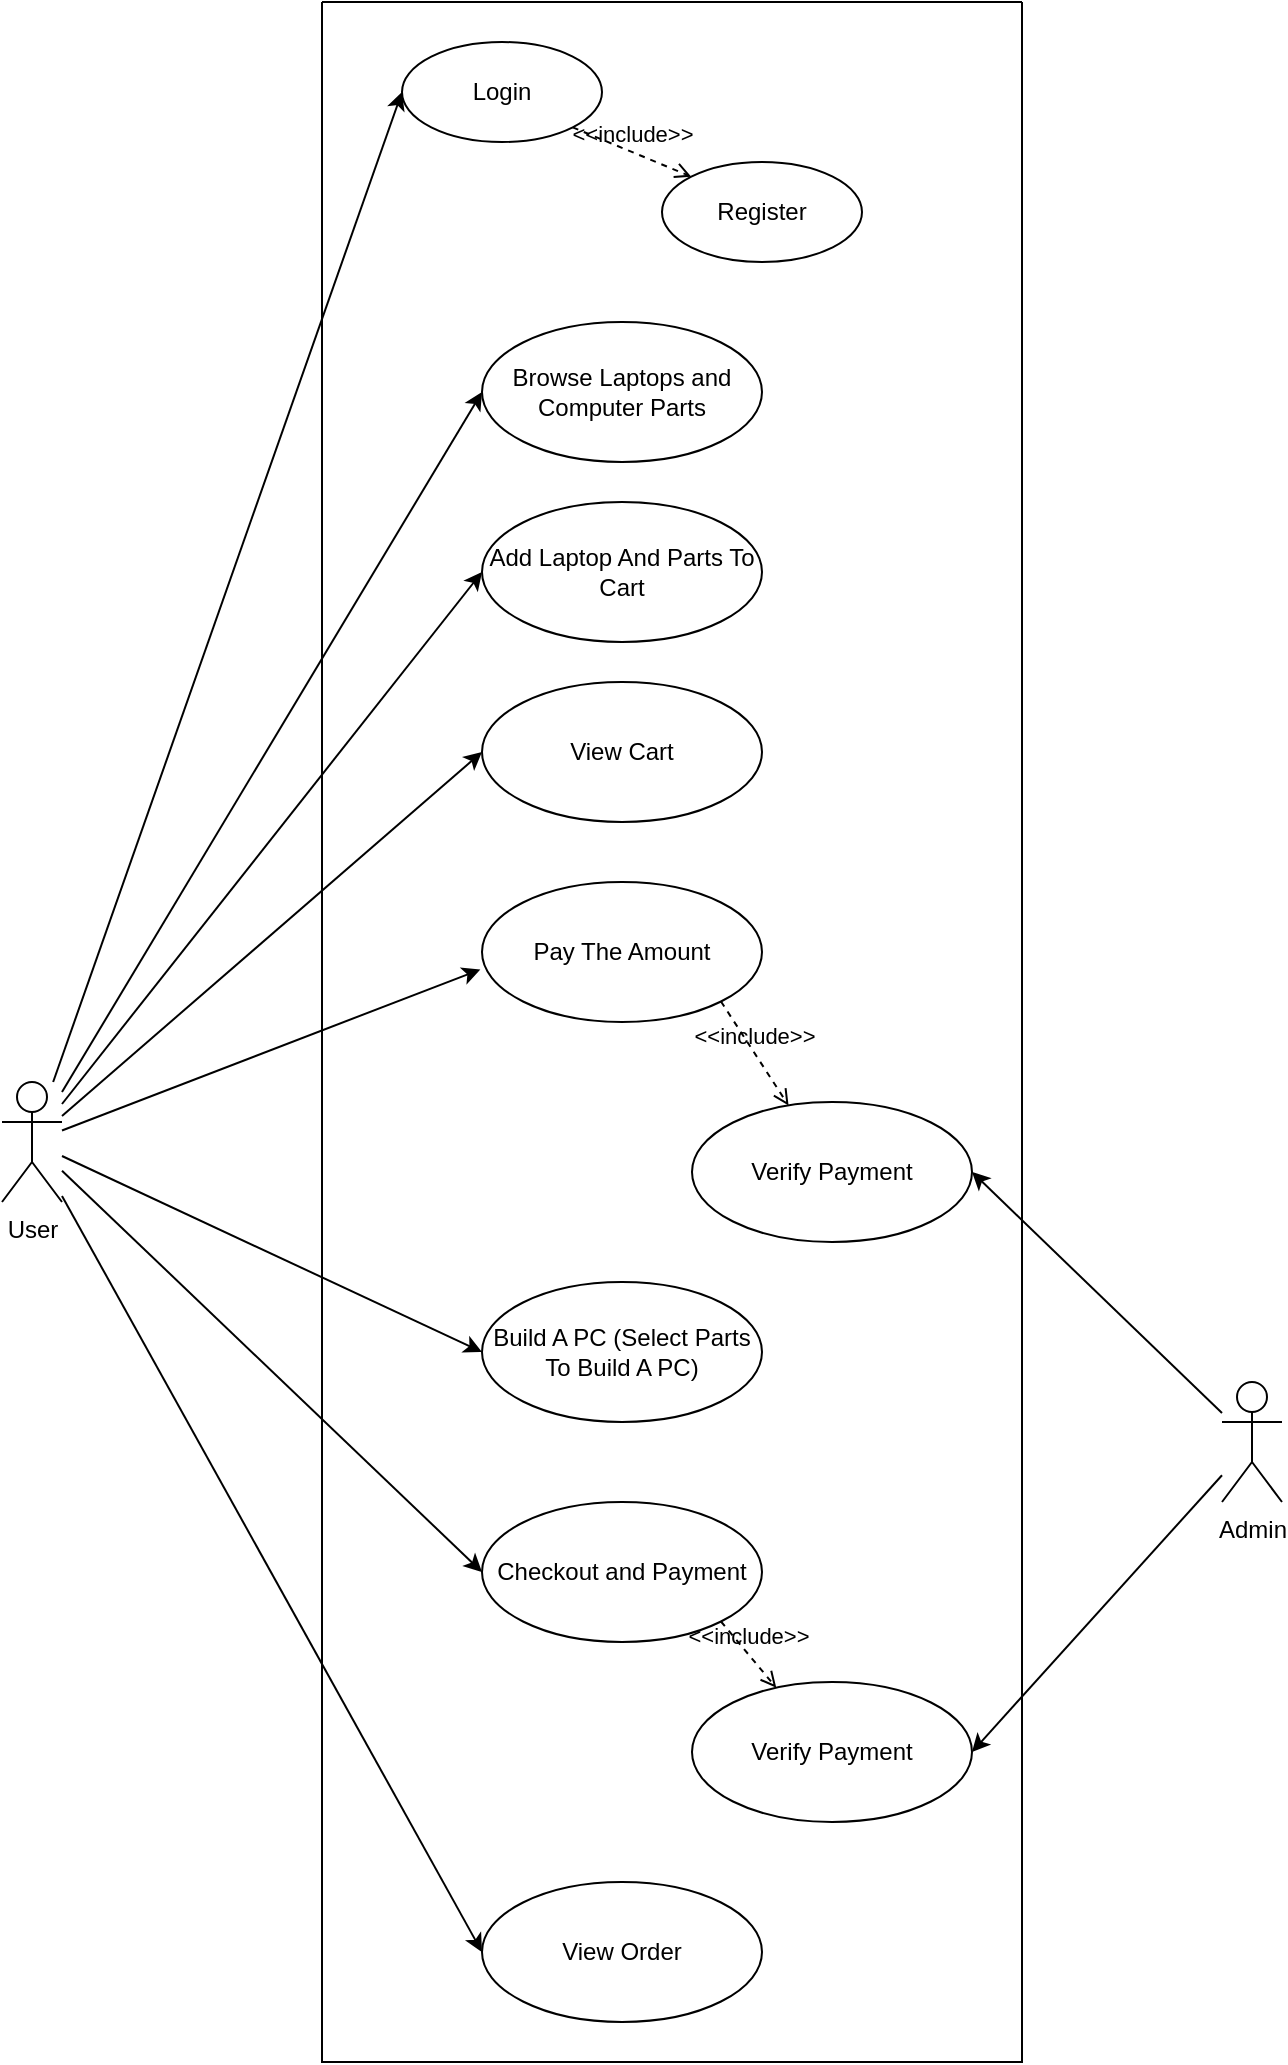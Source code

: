 <mxfile>
    <diagram id="R5AOQNsurblLk1bkEFmX" name="Page-1">
        <mxGraphModel dx="1658" dy="949" grid="1" gridSize="10" guides="1" tooltips="1" connect="1" arrows="1" fold="1" page="1" pageScale="1" pageWidth="850" pageHeight="1100" math="0" shadow="0">
            <root>
                <mxCell id="0"/>
                <mxCell id="1" parent="0"/>
                <mxCell id="3" value="" style="swimlane;startSize=0;" vertex="1" parent="1">
                    <mxGeometry x="240" y="10" width="350" height="1030" as="geometry"/>
                </mxCell>
                <mxCell id="4" value="Login" style="ellipse;whiteSpace=wrap;html=1;" vertex="1" parent="3">
                    <mxGeometry x="40" y="20" width="100" height="50" as="geometry"/>
                </mxCell>
                <mxCell id="5" value="Register" style="ellipse;whiteSpace=wrap;html=1;" vertex="1" parent="3">
                    <mxGeometry x="170" y="80" width="100" height="50" as="geometry"/>
                </mxCell>
                <mxCell id="6" value="&amp;lt;&amp;lt;include&amp;gt;&amp;gt;" style="edgeStyle=none;html=1;endArrow=open;verticalAlign=bottom;dashed=1;labelBackgroundColor=none;entryX=0;entryY=0;entryDx=0;entryDy=0;exitX=1;exitY=1;exitDx=0;exitDy=0;" edge="1" parent="3" source="4" target="5">
                    <mxGeometry width="160" relative="1" as="geometry">
                        <mxPoint x="160" y="50" as="sourcePoint"/>
                        <mxPoint x="320" y="50" as="targetPoint"/>
                    </mxGeometry>
                </mxCell>
                <mxCell id="7" value="Browse Laptops and Computer Parts" style="ellipse;whiteSpace=wrap;html=1;" vertex="1" parent="3">
                    <mxGeometry x="80" y="160" width="140" height="70" as="geometry"/>
                </mxCell>
                <mxCell id="8" value="Add Laptop And Parts To Cart" style="ellipse;whiteSpace=wrap;html=1;" vertex="1" parent="3">
                    <mxGeometry x="80" y="250" width="140" height="70" as="geometry"/>
                </mxCell>
                <mxCell id="9" value="View Cart" style="ellipse;whiteSpace=wrap;html=1;" vertex="1" parent="3">
                    <mxGeometry x="80" y="340" width="140" height="70" as="geometry"/>
                </mxCell>
                <mxCell id="11" value="Pay The Amount" style="ellipse;whiteSpace=wrap;html=1;" vertex="1" parent="3">
                    <mxGeometry x="80" y="440" width="140" height="70" as="geometry"/>
                </mxCell>
                <mxCell id="12" value="Verify Payment" style="ellipse;whiteSpace=wrap;html=1;" vertex="1" parent="3">
                    <mxGeometry x="185" y="550" width="140" height="70" as="geometry"/>
                </mxCell>
                <mxCell id="13" value="&amp;lt;&amp;lt;include&amp;gt;&amp;gt;" style="edgeStyle=none;html=1;endArrow=open;verticalAlign=bottom;dashed=1;labelBackgroundColor=none;exitX=1;exitY=1;exitDx=0;exitDy=0;" edge="1" parent="3" source="11" target="12">
                    <mxGeometry width="160" relative="1" as="geometry">
                        <mxPoint x="225" y="576" as="sourcePoint"/>
                        <mxPoint x="285" y="600" as="targetPoint"/>
                    </mxGeometry>
                </mxCell>
                <mxCell id="14" value="Build A PC (Select Parts To Build A PC)" style="ellipse;whiteSpace=wrap;html=1;" vertex="1" parent="3">
                    <mxGeometry x="80" y="640" width="140" height="70" as="geometry"/>
                </mxCell>
                <mxCell id="15" value="Checkout and Payment" style="ellipse;whiteSpace=wrap;html=1;" vertex="1" parent="3">
                    <mxGeometry x="80" y="750" width="140" height="70" as="geometry"/>
                </mxCell>
                <mxCell id="16" value="Verify Payment" style="ellipse;whiteSpace=wrap;html=1;" vertex="1" parent="3">
                    <mxGeometry x="185" y="840" width="140" height="70" as="geometry"/>
                </mxCell>
                <mxCell id="17" value="&amp;lt;&amp;lt;include&amp;gt;&amp;gt;" style="edgeStyle=none;html=1;endArrow=open;verticalAlign=bottom;dashed=1;labelBackgroundColor=none;exitX=1;exitY=1;exitDx=0;exitDy=0;entryX=0.301;entryY=0.041;entryDx=0;entryDy=0;entryPerimeter=0;" edge="1" parent="3" source="15" target="16">
                    <mxGeometry width="160" relative="1" as="geometry">
                        <mxPoint x="260" y="860" as="sourcePoint"/>
                        <mxPoint x="294" y="912" as="targetPoint"/>
                    </mxGeometry>
                </mxCell>
                <mxCell id="18" value="View Order" style="ellipse;whiteSpace=wrap;html=1;" vertex="1" parent="3">
                    <mxGeometry x="80" y="940" width="140" height="70" as="geometry"/>
                </mxCell>
                <mxCell id="20" style="edgeStyle=none;html=1;entryX=0;entryY=0.5;entryDx=0;entryDy=0;" edge="1" parent="1" source="19" target="4">
                    <mxGeometry relative="1" as="geometry"/>
                </mxCell>
                <mxCell id="21" style="edgeStyle=none;html=1;entryX=0;entryY=0.5;entryDx=0;entryDy=0;" edge="1" parent="1" source="19" target="7">
                    <mxGeometry relative="1" as="geometry"/>
                </mxCell>
                <mxCell id="22" style="edgeStyle=none;html=1;entryX=0;entryY=0.5;entryDx=0;entryDy=0;" edge="1" parent="1" source="19" target="8">
                    <mxGeometry relative="1" as="geometry"/>
                </mxCell>
                <mxCell id="23" style="edgeStyle=none;html=1;entryX=0;entryY=0.5;entryDx=0;entryDy=0;" edge="1" parent="1" source="19" target="9">
                    <mxGeometry relative="1" as="geometry"/>
                </mxCell>
                <mxCell id="25" style="edgeStyle=none;html=1;entryX=0;entryY=0.5;entryDx=0;entryDy=0;" edge="1" parent="1" source="19" target="14">
                    <mxGeometry relative="1" as="geometry"/>
                </mxCell>
                <mxCell id="26" style="edgeStyle=none;html=1;entryX=0;entryY=0.5;entryDx=0;entryDy=0;" edge="1" parent="1" source="19" target="15">
                    <mxGeometry relative="1" as="geometry"/>
                </mxCell>
                <mxCell id="27" style="edgeStyle=none;html=1;entryX=0;entryY=0.5;entryDx=0;entryDy=0;" edge="1" parent="1" source="19" target="18">
                    <mxGeometry relative="1" as="geometry"/>
                </mxCell>
                <mxCell id="19" value="User" style="shape=umlActor;html=1;verticalLabelPosition=bottom;verticalAlign=top;align=center;" vertex="1" parent="1">
                    <mxGeometry x="80" y="550" width="30" height="60" as="geometry"/>
                </mxCell>
                <mxCell id="24" style="edgeStyle=none;html=1;entryX=-0.006;entryY=0.625;entryDx=0;entryDy=0;entryPerimeter=0;" edge="1" parent="1" source="19" target="11">
                    <mxGeometry relative="1" as="geometry"/>
                </mxCell>
                <mxCell id="29" style="edgeStyle=none;html=1;entryX=1;entryY=0.5;entryDx=0;entryDy=0;" edge="1" parent="1" source="28" target="12">
                    <mxGeometry relative="1" as="geometry"/>
                </mxCell>
                <mxCell id="30" style="edgeStyle=none;html=1;entryX=1;entryY=0.5;entryDx=0;entryDy=0;" edge="1" parent="1" source="28" target="16">
                    <mxGeometry relative="1" as="geometry"/>
                </mxCell>
                <mxCell id="28" value="Admin" style="shape=umlActor;html=1;verticalLabelPosition=bottom;verticalAlign=top;align=center;" vertex="1" parent="1">
                    <mxGeometry x="690" y="700" width="30" height="60" as="geometry"/>
                </mxCell>
            </root>
        </mxGraphModel>
    </diagram>
</mxfile>